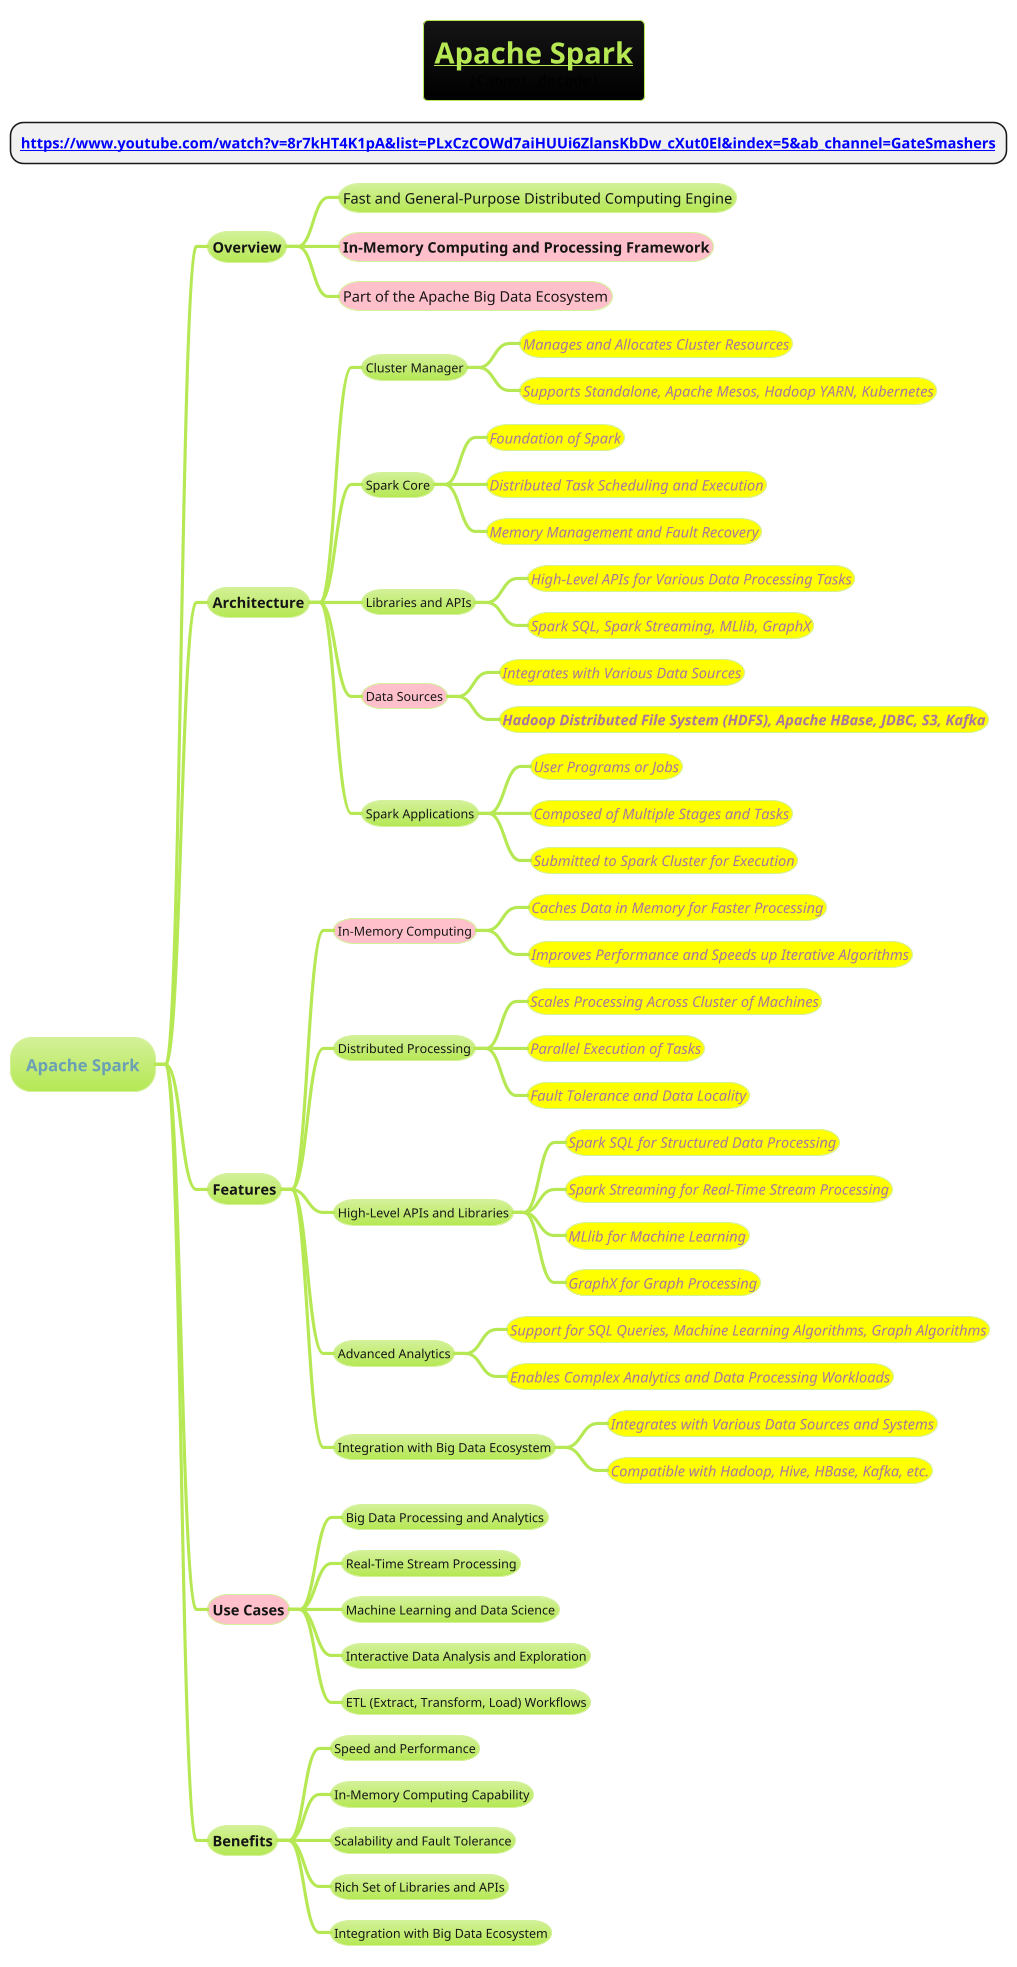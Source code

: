 @startmindmap
title =__Apache Spark__\n<img:images/img.png>


* **[[https://www.youtube.com/watch?v=8r7kHT4K1pA&list=PLxCzCOWd7aiHUUi6ZlansKbDw_cXut0El&index=5&ab_channel=GateSmashers]]**
!theme hacker

* Apache Spark
** Overview
*** <size:14>Fast and General-Purpose Distributed Computing Engine
***[#pink] <size:14>**In-Memory Computing and Processing Framework**
***[#pink] <size:14>Part of the Apache Big Data Ecosystem

** Architecture
*** Cluster Manager
****[#yellow] ====<size:14>Manages and Allocates Cluster Resources
****[#yellow] ====<size:14>Supports Standalone, Apache Mesos, Hadoop YARN, Kubernetes
*** Spark Core
****[#yellow] ====<size:14>Foundation of Spark
****[#yellow] ====<size:14>Distributed Task Scheduling and Execution
****[#yellow] ====<size:14>Memory Management and Fault Recovery
*** Libraries and APIs
****[#yellow] ====<size:14>High-Level APIs for Various Data Processing Tasks
****[#yellow] ====<size:14>Spark SQL, Spark Streaming, MLlib, GraphX
***[#pink] Data Sources
****[#yellow] ====<size:14>Integrates with Various Data Sources
****[#yellow] ====<size:14>**Hadoop Distributed File System (HDFS), Apache HBase, JDBC, S3, Kafka**
*** Spark Applications
****[#yellow] ====<size:14>User Programs or Jobs
****[#yellow] ====<size:14>Composed of Multiple Stages and Tasks
****[#yellow] ====<size:14>Submitted to Spark Cluster for Execution

** Features
***[#pink] In-Memory Computing
****[#yellow] ====<size:14>Caches Data in Memory for Faster Processing
****[#yellow] ====<size:14>Improves Performance and Speeds up Iterative Algorithms
*** Distributed Processing
****[#yellow] ====<size:14>Scales Processing Across Cluster of Machines
****[#yellow] ====<size:14>Parallel Execution of Tasks
****[#yellow] ====<size:14>Fault Tolerance and Data Locality
*** High-Level APIs and Libraries
****[#yellow] ====<size:14>Spark SQL for Structured Data Processing
****[#yellow] ====<size:14>Spark Streaming for Real-Time Stream Processing
****[#yellow] ====<size:14>MLlib for Machine Learning
****[#yellow] ====<size:14>GraphX for Graph Processing
*** Advanced Analytics
****[#yellow] ====<size:14>Support for SQL Queries, Machine Learning Algorithms, Graph Algorithms
****[#yellow] ====<size:14>Enables Complex Analytics and Data Processing Workloads
*** Integration with Big Data Ecosystem
****[#yellow] ====<size:14>Integrates with Various Data Sources and Systems
****[#yellow] ====<size:14>Compatible with Hadoop, Hive, HBase, Kafka, etc.

**[#pink] **Use Cases**
*** Big Data Processing and Analytics
*** Real-Time Stream Processing
*** Machine Learning and Data Science
*** Interactive Data Analysis and Exploration
*** ETL (Extract, Transform, Load) Workflows

** Benefits
*** Speed and Performance
*** In-Memory Computing Capability
*** Scalability and Fault Tolerance
*** Rich Set of Libraries and APIs
*** Integration with Big Data Ecosystem

@endmindmap
